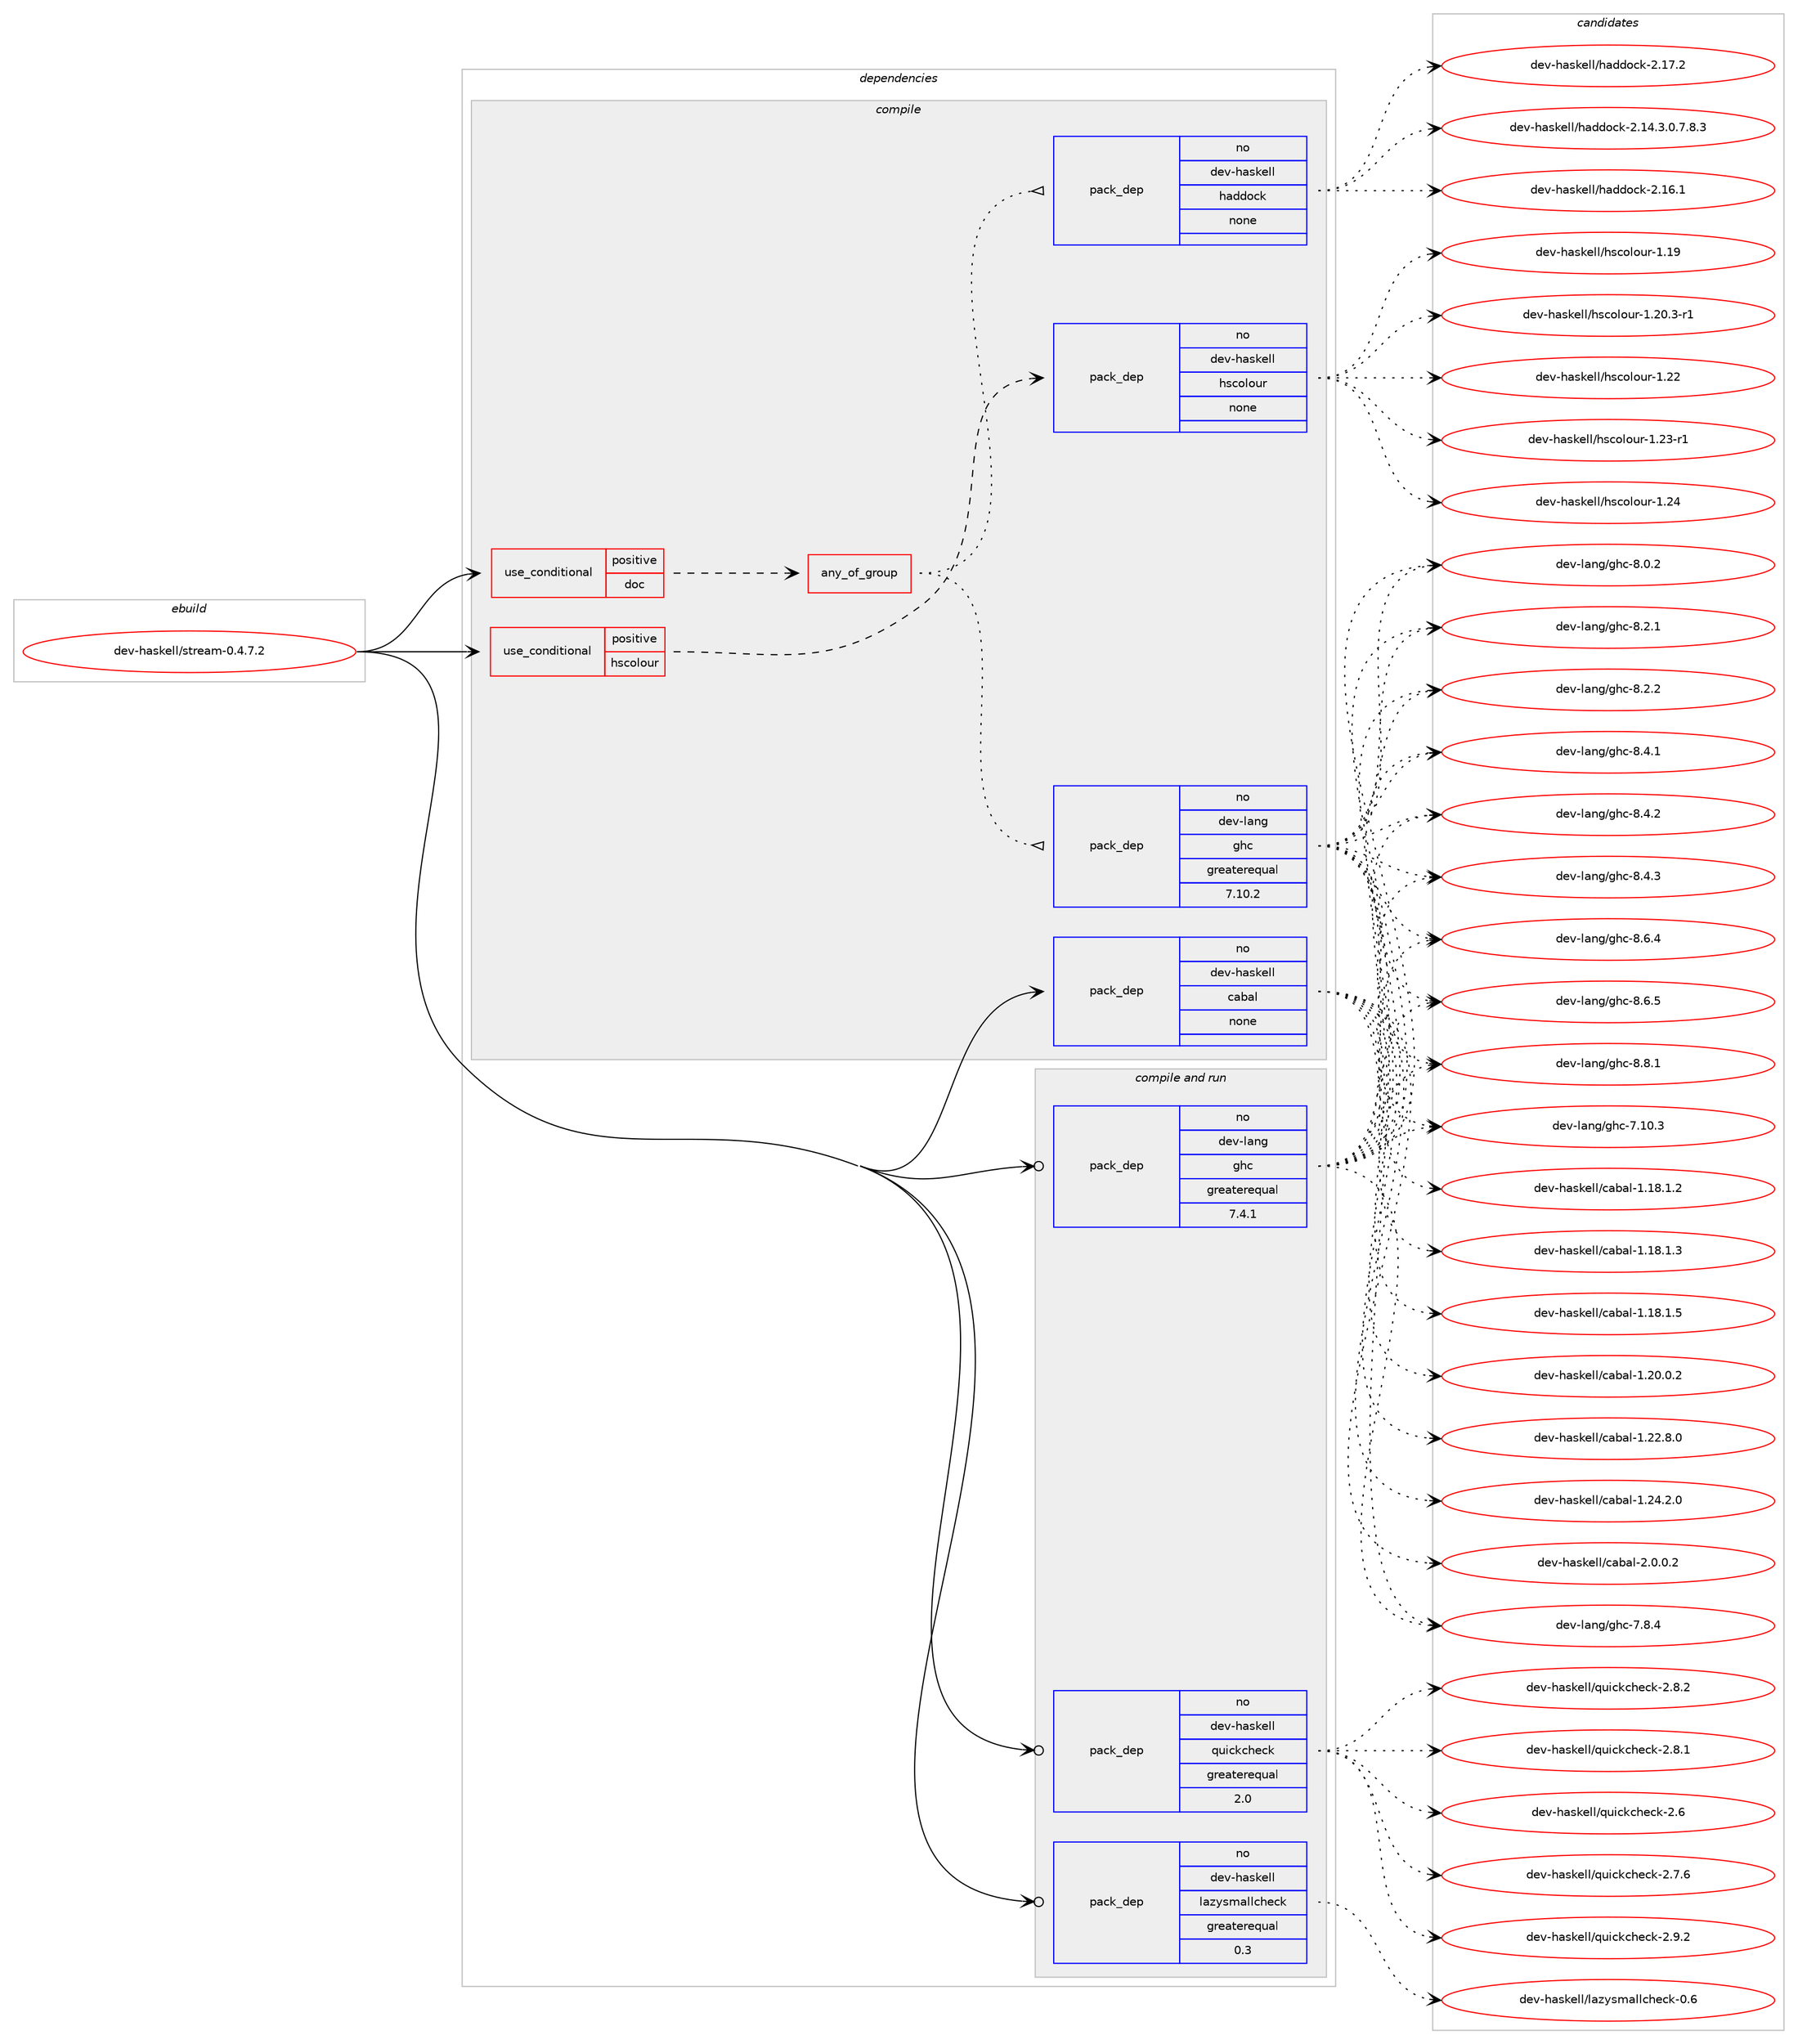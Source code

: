 digraph prolog {

# *************
# Graph options
# *************

newrank=true;
concentrate=true;
compound=true;
graph [rankdir=LR,fontname=Helvetica,fontsize=10,ranksep=1.5];#, ranksep=2.5, nodesep=0.2];
edge  [arrowhead=vee];
node  [fontname=Helvetica,fontsize=10];

# **********
# The ebuild
# **********

subgraph cluster_leftcol {
color=gray;
rank=same;
label=<<i>ebuild</i>>;
id [label="dev-haskell/stream-0.4.7.2", color=red, width=4, href="../dev-haskell/stream-0.4.7.2.svg"];
}

# ****************
# The dependencies
# ****************

subgraph cluster_midcol {
color=gray;
label=<<i>dependencies</i>>;
subgraph cluster_compile {
fillcolor="#eeeeee";
style=filled;
label=<<i>compile</i>>;
subgraph cond127638 {
dependency544576 [label=<<TABLE BORDER="0" CELLBORDER="1" CELLSPACING="0" CELLPADDING="4"><TR><TD ROWSPAN="3" CELLPADDING="10">use_conditional</TD></TR><TR><TD>positive</TD></TR><TR><TD>doc</TD></TR></TABLE>>, shape=none, color=red];
subgraph any10504 {
dependency544577 [label=<<TABLE BORDER="0" CELLBORDER="1" CELLSPACING="0" CELLPADDING="4"><TR><TD CELLPADDING="10">any_of_group</TD></TR></TABLE>>, shape=none, color=red];subgraph pack406077 {
dependency544578 [label=<<TABLE BORDER="0" CELLBORDER="1" CELLSPACING="0" CELLPADDING="4" WIDTH="220"><TR><TD ROWSPAN="6" CELLPADDING="30">pack_dep</TD></TR><TR><TD WIDTH="110">no</TD></TR><TR><TD>dev-haskell</TD></TR><TR><TD>haddock</TD></TR><TR><TD>none</TD></TR><TR><TD></TD></TR></TABLE>>, shape=none, color=blue];
}
dependency544577:e -> dependency544578:w [weight=20,style="dotted",arrowhead="oinv"];
subgraph pack406078 {
dependency544579 [label=<<TABLE BORDER="0" CELLBORDER="1" CELLSPACING="0" CELLPADDING="4" WIDTH="220"><TR><TD ROWSPAN="6" CELLPADDING="30">pack_dep</TD></TR><TR><TD WIDTH="110">no</TD></TR><TR><TD>dev-lang</TD></TR><TR><TD>ghc</TD></TR><TR><TD>greaterequal</TD></TR><TR><TD>7.10.2</TD></TR></TABLE>>, shape=none, color=blue];
}
dependency544577:e -> dependency544579:w [weight=20,style="dotted",arrowhead="oinv"];
}
dependency544576:e -> dependency544577:w [weight=20,style="dashed",arrowhead="vee"];
}
id:e -> dependency544576:w [weight=20,style="solid",arrowhead="vee"];
subgraph cond127639 {
dependency544580 [label=<<TABLE BORDER="0" CELLBORDER="1" CELLSPACING="0" CELLPADDING="4"><TR><TD ROWSPAN="3" CELLPADDING="10">use_conditional</TD></TR><TR><TD>positive</TD></TR><TR><TD>hscolour</TD></TR></TABLE>>, shape=none, color=red];
subgraph pack406079 {
dependency544581 [label=<<TABLE BORDER="0" CELLBORDER="1" CELLSPACING="0" CELLPADDING="4" WIDTH="220"><TR><TD ROWSPAN="6" CELLPADDING="30">pack_dep</TD></TR><TR><TD WIDTH="110">no</TD></TR><TR><TD>dev-haskell</TD></TR><TR><TD>hscolour</TD></TR><TR><TD>none</TD></TR><TR><TD></TD></TR></TABLE>>, shape=none, color=blue];
}
dependency544580:e -> dependency544581:w [weight=20,style="dashed",arrowhead="vee"];
}
id:e -> dependency544580:w [weight=20,style="solid",arrowhead="vee"];
subgraph pack406080 {
dependency544582 [label=<<TABLE BORDER="0" CELLBORDER="1" CELLSPACING="0" CELLPADDING="4" WIDTH="220"><TR><TD ROWSPAN="6" CELLPADDING="30">pack_dep</TD></TR><TR><TD WIDTH="110">no</TD></TR><TR><TD>dev-haskell</TD></TR><TR><TD>cabal</TD></TR><TR><TD>none</TD></TR><TR><TD></TD></TR></TABLE>>, shape=none, color=blue];
}
id:e -> dependency544582:w [weight=20,style="solid",arrowhead="vee"];
}
subgraph cluster_compileandrun {
fillcolor="#eeeeee";
style=filled;
label=<<i>compile and run</i>>;
subgraph pack406081 {
dependency544583 [label=<<TABLE BORDER="0" CELLBORDER="1" CELLSPACING="0" CELLPADDING="4" WIDTH="220"><TR><TD ROWSPAN="6" CELLPADDING="30">pack_dep</TD></TR><TR><TD WIDTH="110">no</TD></TR><TR><TD>dev-haskell</TD></TR><TR><TD>lazysmallcheck</TD></TR><TR><TD>greaterequal</TD></TR><TR><TD>0.3</TD></TR></TABLE>>, shape=none, color=blue];
}
id:e -> dependency544583:w [weight=20,style="solid",arrowhead="odotvee"];
subgraph pack406082 {
dependency544584 [label=<<TABLE BORDER="0" CELLBORDER="1" CELLSPACING="0" CELLPADDING="4" WIDTH="220"><TR><TD ROWSPAN="6" CELLPADDING="30">pack_dep</TD></TR><TR><TD WIDTH="110">no</TD></TR><TR><TD>dev-haskell</TD></TR><TR><TD>quickcheck</TD></TR><TR><TD>greaterequal</TD></TR><TR><TD>2.0</TD></TR></TABLE>>, shape=none, color=blue];
}
id:e -> dependency544584:w [weight=20,style="solid",arrowhead="odotvee"];
subgraph pack406083 {
dependency544585 [label=<<TABLE BORDER="0" CELLBORDER="1" CELLSPACING="0" CELLPADDING="4" WIDTH="220"><TR><TD ROWSPAN="6" CELLPADDING="30">pack_dep</TD></TR><TR><TD WIDTH="110">no</TD></TR><TR><TD>dev-lang</TD></TR><TR><TD>ghc</TD></TR><TR><TD>greaterequal</TD></TR><TR><TD>7.4.1</TD></TR></TABLE>>, shape=none, color=blue];
}
id:e -> dependency544585:w [weight=20,style="solid",arrowhead="odotvee"];
}
subgraph cluster_run {
fillcolor="#eeeeee";
style=filled;
label=<<i>run</i>>;
}
}

# **************
# The candidates
# **************

subgraph cluster_choices {
rank=same;
color=gray;
label=<<i>candidates</i>>;

subgraph choice406077 {
color=black;
nodesep=1;
choice1001011184510497115107101108108471049710010011199107455046495246514648465546564651 [label="dev-haskell/haddock-2.14.3.0.7.8.3", color=red, width=4,href="../dev-haskell/haddock-2.14.3.0.7.8.3.svg"];
choice100101118451049711510710110810847104971001001119910745504649544649 [label="dev-haskell/haddock-2.16.1", color=red, width=4,href="../dev-haskell/haddock-2.16.1.svg"];
choice100101118451049711510710110810847104971001001119910745504649554650 [label="dev-haskell/haddock-2.17.2", color=red, width=4,href="../dev-haskell/haddock-2.17.2.svg"];
dependency544578:e -> choice1001011184510497115107101108108471049710010011199107455046495246514648465546564651:w [style=dotted,weight="100"];
dependency544578:e -> choice100101118451049711510710110810847104971001001119910745504649544649:w [style=dotted,weight="100"];
dependency544578:e -> choice100101118451049711510710110810847104971001001119910745504649554650:w [style=dotted,weight="100"];
}
subgraph choice406078 {
color=black;
nodesep=1;
choice1001011184510897110103471031049945554649484651 [label="dev-lang/ghc-7.10.3", color=red, width=4,href="../dev-lang/ghc-7.10.3.svg"];
choice10010111845108971101034710310499455546564652 [label="dev-lang/ghc-7.8.4", color=red, width=4,href="../dev-lang/ghc-7.8.4.svg"];
choice10010111845108971101034710310499455646484650 [label="dev-lang/ghc-8.0.2", color=red, width=4,href="../dev-lang/ghc-8.0.2.svg"];
choice10010111845108971101034710310499455646504649 [label="dev-lang/ghc-8.2.1", color=red, width=4,href="../dev-lang/ghc-8.2.1.svg"];
choice10010111845108971101034710310499455646504650 [label="dev-lang/ghc-8.2.2", color=red, width=4,href="../dev-lang/ghc-8.2.2.svg"];
choice10010111845108971101034710310499455646524649 [label="dev-lang/ghc-8.4.1", color=red, width=4,href="../dev-lang/ghc-8.4.1.svg"];
choice10010111845108971101034710310499455646524650 [label="dev-lang/ghc-8.4.2", color=red, width=4,href="../dev-lang/ghc-8.4.2.svg"];
choice10010111845108971101034710310499455646524651 [label="dev-lang/ghc-8.4.3", color=red, width=4,href="../dev-lang/ghc-8.4.3.svg"];
choice10010111845108971101034710310499455646544652 [label="dev-lang/ghc-8.6.4", color=red, width=4,href="../dev-lang/ghc-8.6.4.svg"];
choice10010111845108971101034710310499455646544653 [label="dev-lang/ghc-8.6.5", color=red, width=4,href="../dev-lang/ghc-8.6.5.svg"];
choice10010111845108971101034710310499455646564649 [label="dev-lang/ghc-8.8.1", color=red, width=4,href="../dev-lang/ghc-8.8.1.svg"];
dependency544579:e -> choice1001011184510897110103471031049945554649484651:w [style=dotted,weight="100"];
dependency544579:e -> choice10010111845108971101034710310499455546564652:w [style=dotted,weight="100"];
dependency544579:e -> choice10010111845108971101034710310499455646484650:w [style=dotted,weight="100"];
dependency544579:e -> choice10010111845108971101034710310499455646504649:w [style=dotted,weight="100"];
dependency544579:e -> choice10010111845108971101034710310499455646504650:w [style=dotted,weight="100"];
dependency544579:e -> choice10010111845108971101034710310499455646524649:w [style=dotted,weight="100"];
dependency544579:e -> choice10010111845108971101034710310499455646524650:w [style=dotted,weight="100"];
dependency544579:e -> choice10010111845108971101034710310499455646524651:w [style=dotted,weight="100"];
dependency544579:e -> choice10010111845108971101034710310499455646544652:w [style=dotted,weight="100"];
dependency544579:e -> choice10010111845108971101034710310499455646544653:w [style=dotted,weight="100"];
dependency544579:e -> choice10010111845108971101034710310499455646564649:w [style=dotted,weight="100"];
}
subgraph choice406079 {
color=black;
nodesep=1;
choice100101118451049711510710110810847104115991111081111171144549464957 [label="dev-haskell/hscolour-1.19", color=red, width=4,href="../dev-haskell/hscolour-1.19.svg"];
choice10010111845104971151071011081084710411599111108111117114454946504846514511449 [label="dev-haskell/hscolour-1.20.3-r1", color=red, width=4,href="../dev-haskell/hscolour-1.20.3-r1.svg"];
choice100101118451049711510710110810847104115991111081111171144549465050 [label="dev-haskell/hscolour-1.22", color=red, width=4,href="../dev-haskell/hscolour-1.22.svg"];
choice1001011184510497115107101108108471041159911110811111711445494650514511449 [label="dev-haskell/hscolour-1.23-r1", color=red, width=4,href="../dev-haskell/hscolour-1.23-r1.svg"];
choice100101118451049711510710110810847104115991111081111171144549465052 [label="dev-haskell/hscolour-1.24", color=red, width=4,href="../dev-haskell/hscolour-1.24.svg"];
dependency544581:e -> choice100101118451049711510710110810847104115991111081111171144549464957:w [style=dotted,weight="100"];
dependency544581:e -> choice10010111845104971151071011081084710411599111108111117114454946504846514511449:w [style=dotted,weight="100"];
dependency544581:e -> choice100101118451049711510710110810847104115991111081111171144549465050:w [style=dotted,weight="100"];
dependency544581:e -> choice1001011184510497115107101108108471041159911110811111711445494650514511449:w [style=dotted,weight="100"];
dependency544581:e -> choice100101118451049711510710110810847104115991111081111171144549465052:w [style=dotted,weight="100"];
}
subgraph choice406080 {
color=black;
nodesep=1;
choice10010111845104971151071011081084799979897108454946495646494650 [label="dev-haskell/cabal-1.18.1.2", color=red, width=4,href="../dev-haskell/cabal-1.18.1.2.svg"];
choice10010111845104971151071011081084799979897108454946495646494651 [label="dev-haskell/cabal-1.18.1.3", color=red, width=4,href="../dev-haskell/cabal-1.18.1.3.svg"];
choice10010111845104971151071011081084799979897108454946495646494653 [label="dev-haskell/cabal-1.18.1.5", color=red, width=4,href="../dev-haskell/cabal-1.18.1.5.svg"];
choice10010111845104971151071011081084799979897108454946504846484650 [label="dev-haskell/cabal-1.20.0.2", color=red, width=4,href="../dev-haskell/cabal-1.20.0.2.svg"];
choice10010111845104971151071011081084799979897108454946505046564648 [label="dev-haskell/cabal-1.22.8.0", color=red, width=4,href="../dev-haskell/cabal-1.22.8.0.svg"];
choice10010111845104971151071011081084799979897108454946505246504648 [label="dev-haskell/cabal-1.24.2.0", color=red, width=4,href="../dev-haskell/cabal-1.24.2.0.svg"];
choice100101118451049711510710110810847999798971084550464846484650 [label="dev-haskell/cabal-2.0.0.2", color=red, width=4,href="../dev-haskell/cabal-2.0.0.2.svg"];
dependency544582:e -> choice10010111845104971151071011081084799979897108454946495646494650:w [style=dotted,weight="100"];
dependency544582:e -> choice10010111845104971151071011081084799979897108454946495646494651:w [style=dotted,weight="100"];
dependency544582:e -> choice10010111845104971151071011081084799979897108454946495646494653:w [style=dotted,weight="100"];
dependency544582:e -> choice10010111845104971151071011081084799979897108454946504846484650:w [style=dotted,weight="100"];
dependency544582:e -> choice10010111845104971151071011081084799979897108454946505046564648:w [style=dotted,weight="100"];
dependency544582:e -> choice10010111845104971151071011081084799979897108454946505246504648:w [style=dotted,weight="100"];
dependency544582:e -> choice100101118451049711510710110810847999798971084550464846484650:w [style=dotted,weight="100"];
}
subgraph choice406081 {
color=black;
nodesep=1;
choice1001011184510497115107101108108471089712212111510997108108991041019910745484654 [label="dev-haskell/lazysmallcheck-0.6", color=red, width=4,href="../dev-haskell/lazysmallcheck-0.6.svg"];
dependency544583:e -> choice1001011184510497115107101108108471089712212111510997108108991041019910745484654:w [style=dotted,weight="100"];
}
subgraph choice406082 {
color=black;
nodesep=1;
choice10010111845104971151071011081084711311710599107991041019910745504654 [label="dev-haskell/quickcheck-2.6", color=red, width=4,href="../dev-haskell/quickcheck-2.6.svg"];
choice100101118451049711510710110810847113117105991079910410199107455046554654 [label="dev-haskell/quickcheck-2.7.6", color=red, width=4,href="../dev-haskell/quickcheck-2.7.6.svg"];
choice100101118451049711510710110810847113117105991079910410199107455046564649 [label="dev-haskell/quickcheck-2.8.1", color=red, width=4,href="../dev-haskell/quickcheck-2.8.1.svg"];
choice100101118451049711510710110810847113117105991079910410199107455046564650 [label="dev-haskell/quickcheck-2.8.2", color=red, width=4,href="../dev-haskell/quickcheck-2.8.2.svg"];
choice100101118451049711510710110810847113117105991079910410199107455046574650 [label="dev-haskell/quickcheck-2.9.2", color=red, width=4,href="../dev-haskell/quickcheck-2.9.2.svg"];
dependency544584:e -> choice10010111845104971151071011081084711311710599107991041019910745504654:w [style=dotted,weight="100"];
dependency544584:e -> choice100101118451049711510710110810847113117105991079910410199107455046554654:w [style=dotted,weight="100"];
dependency544584:e -> choice100101118451049711510710110810847113117105991079910410199107455046564649:w [style=dotted,weight="100"];
dependency544584:e -> choice100101118451049711510710110810847113117105991079910410199107455046564650:w [style=dotted,weight="100"];
dependency544584:e -> choice100101118451049711510710110810847113117105991079910410199107455046574650:w [style=dotted,weight="100"];
}
subgraph choice406083 {
color=black;
nodesep=1;
choice1001011184510897110103471031049945554649484651 [label="dev-lang/ghc-7.10.3", color=red, width=4,href="../dev-lang/ghc-7.10.3.svg"];
choice10010111845108971101034710310499455546564652 [label="dev-lang/ghc-7.8.4", color=red, width=4,href="../dev-lang/ghc-7.8.4.svg"];
choice10010111845108971101034710310499455646484650 [label="dev-lang/ghc-8.0.2", color=red, width=4,href="../dev-lang/ghc-8.0.2.svg"];
choice10010111845108971101034710310499455646504649 [label="dev-lang/ghc-8.2.1", color=red, width=4,href="../dev-lang/ghc-8.2.1.svg"];
choice10010111845108971101034710310499455646504650 [label="dev-lang/ghc-8.2.2", color=red, width=4,href="../dev-lang/ghc-8.2.2.svg"];
choice10010111845108971101034710310499455646524649 [label="dev-lang/ghc-8.4.1", color=red, width=4,href="../dev-lang/ghc-8.4.1.svg"];
choice10010111845108971101034710310499455646524650 [label="dev-lang/ghc-8.4.2", color=red, width=4,href="../dev-lang/ghc-8.4.2.svg"];
choice10010111845108971101034710310499455646524651 [label="dev-lang/ghc-8.4.3", color=red, width=4,href="../dev-lang/ghc-8.4.3.svg"];
choice10010111845108971101034710310499455646544652 [label="dev-lang/ghc-8.6.4", color=red, width=4,href="../dev-lang/ghc-8.6.4.svg"];
choice10010111845108971101034710310499455646544653 [label="dev-lang/ghc-8.6.5", color=red, width=4,href="../dev-lang/ghc-8.6.5.svg"];
choice10010111845108971101034710310499455646564649 [label="dev-lang/ghc-8.8.1", color=red, width=4,href="../dev-lang/ghc-8.8.1.svg"];
dependency544585:e -> choice1001011184510897110103471031049945554649484651:w [style=dotted,weight="100"];
dependency544585:e -> choice10010111845108971101034710310499455546564652:w [style=dotted,weight="100"];
dependency544585:e -> choice10010111845108971101034710310499455646484650:w [style=dotted,weight="100"];
dependency544585:e -> choice10010111845108971101034710310499455646504649:w [style=dotted,weight="100"];
dependency544585:e -> choice10010111845108971101034710310499455646504650:w [style=dotted,weight="100"];
dependency544585:e -> choice10010111845108971101034710310499455646524649:w [style=dotted,weight="100"];
dependency544585:e -> choice10010111845108971101034710310499455646524650:w [style=dotted,weight="100"];
dependency544585:e -> choice10010111845108971101034710310499455646524651:w [style=dotted,weight="100"];
dependency544585:e -> choice10010111845108971101034710310499455646544652:w [style=dotted,weight="100"];
dependency544585:e -> choice10010111845108971101034710310499455646544653:w [style=dotted,weight="100"];
dependency544585:e -> choice10010111845108971101034710310499455646564649:w [style=dotted,weight="100"];
}
}

}
